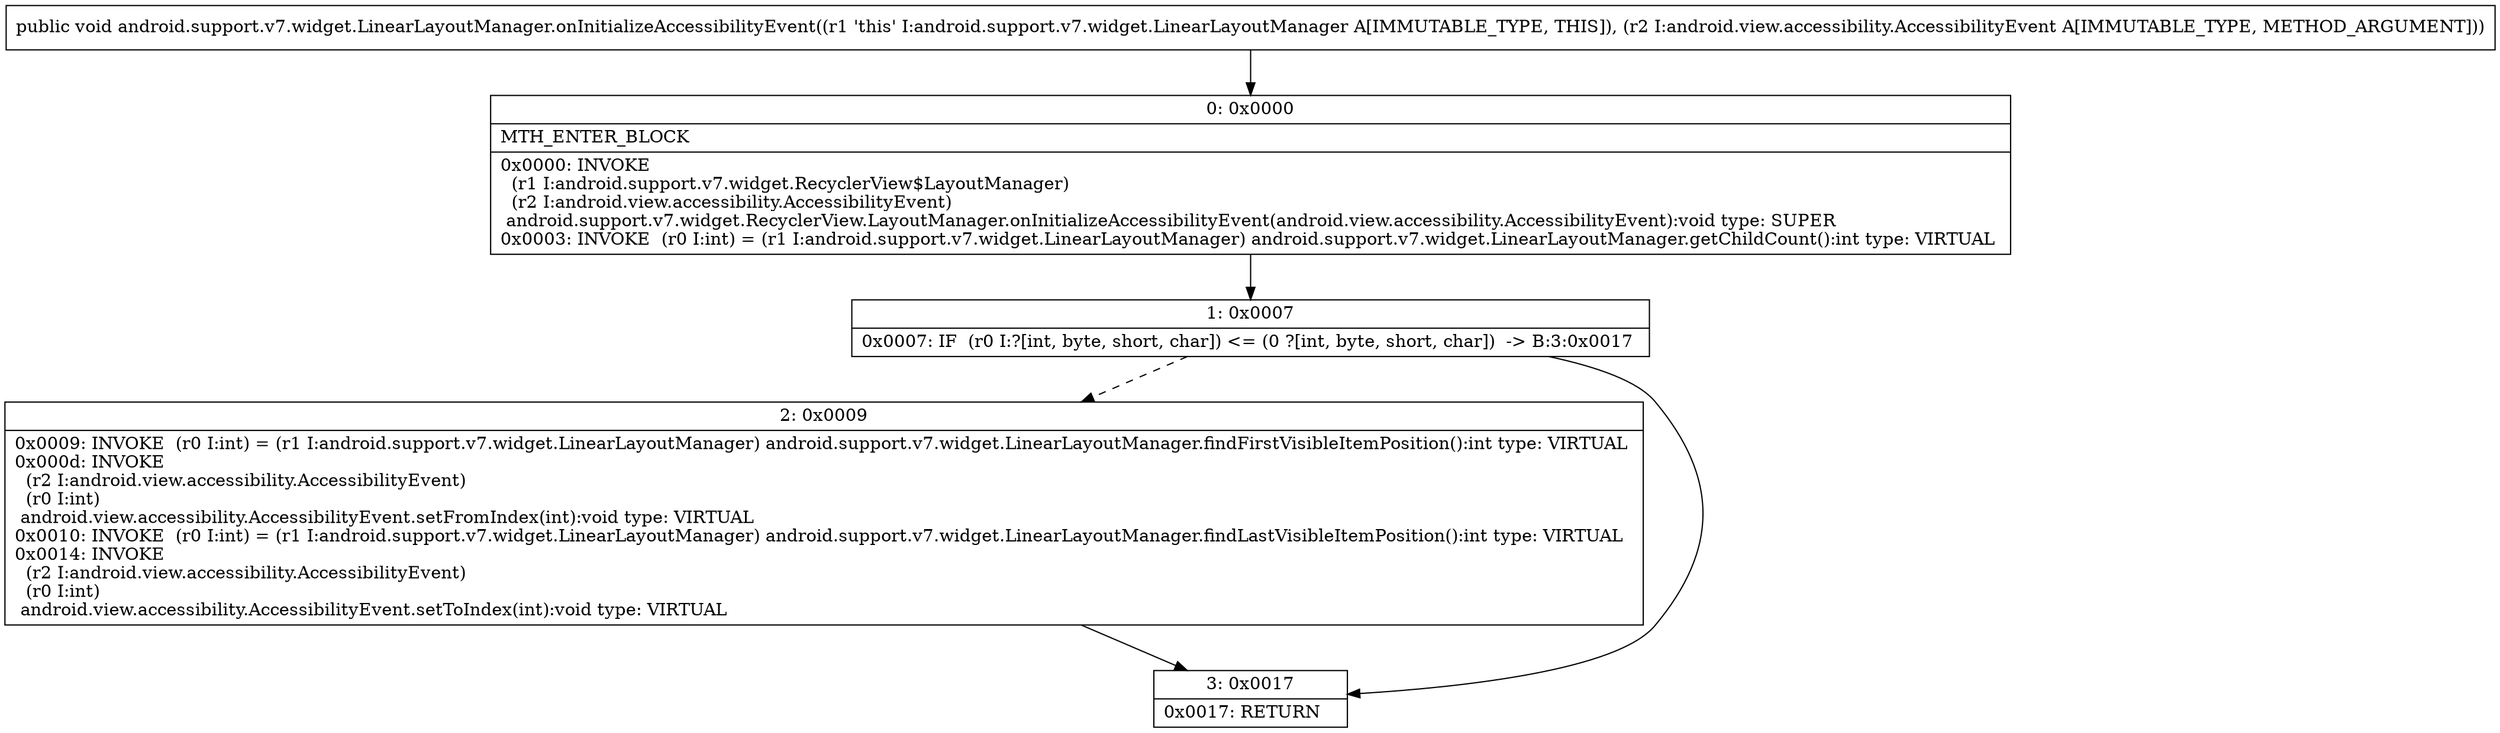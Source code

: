 digraph "CFG forandroid.support.v7.widget.LinearLayoutManager.onInitializeAccessibilityEvent(Landroid\/view\/accessibility\/AccessibilityEvent;)V" {
Node_0 [shape=record,label="{0\:\ 0x0000|MTH_ENTER_BLOCK\l|0x0000: INVOKE  \l  (r1 I:android.support.v7.widget.RecyclerView$LayoutManager)\l  (r2 I:android.view.accessibility.AccessibilityEvent)\l android.support.v7.widget.RecyclerView.LayoutManager.onInitializeAccessibilityEvent(android.view.accessibility.AccessibilityEvent):void type: SUPER \l0x0003: INVOKE  (r0 I:int) = (r1 I:android.support.v7.widget.LinearLayoutManager) android.support.v7.widget.LinearLayoutManager.getChildCount():int type: VIRTUAL \l}"];
Node_1 [shape=record,label="{1\:\ 0x0007|0x0007: IF  (r0 I:?[int, byte, short, char]) \<= (0 ?[int, byte, short, char])  \-\> B:3:0x0017 \l}"];
Node_2 [shape=record,label="{2\:\ 0x0009|0x0009: INVOKE  (r0 I:int) = (r1 I:android.support.v7.widget.LinearLayoutManager) android.support.v7.widget.LinearLayoutManager.findFirstVisibleItemPosition():int type: VIRTUAL \l0x000d: INVOKE  \l  (r2 I:android.view.accessibility.AccessibilityEvent)\l  (r0 I:int)\l android.view.accessibility.AccessibilityEvent.setFromIndex(int):void type: VIRTUAL \l0x0010: INVOKE  (r0 I:int) = (r1 I:android.support.v7.widget.LinearLayoutManager) android.support.v7.widget.LinearLayoutManager.findLastVisibleItemPosition():int type: VIRTUAL \l0x0014: INVOKE  \l  (r2 I:android.view.accessibility.AccessibilityEvent)\l  (r0 I:int)\l android.view.accessibility.AccessibilityEvent.setToIndex(int):void type: VIRTUAL \l}"];
Node_3 [shape=record,label="{3\:\ 0x0017|0x0017: RETURN   \l}"];
MethodNode[shape=record,label="{public void android.support.v7.widget.LinearLayoutManager.onInitializeAccessibilityEvent((r1 'this' I:android.support.v7.widget.LinearLayoutManager A[IMMUTABLE_TYPE, THIS]), (r2 I:android.view.accessibility.AccessibilityEvent A[IMMUTABLE_TYPE, METHOD_ARGUMENT])) }"];
MethodNode -> Node_0;
Node_0 -> Node_1;
Node_1 -> Node_2[style=dashed];
Node_1 -> Node_3;
Node_2 -> Node_3;
}

